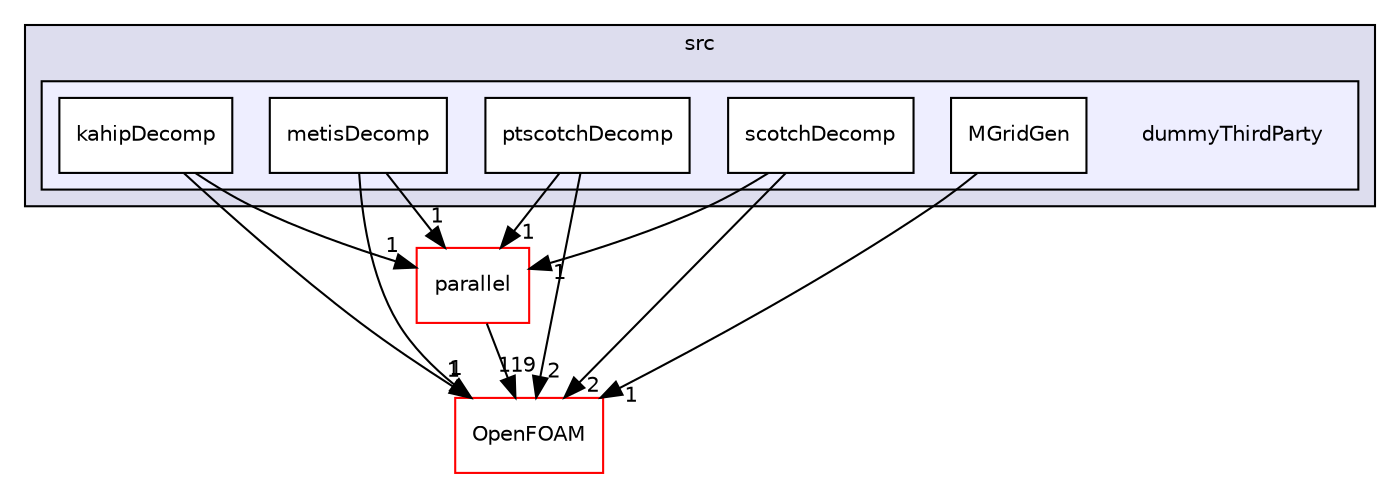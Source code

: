 digraph "src/dummyThirdParty" {
  bgcolor=transparent;
  compound=true
  node [ fontsize="10", fontname="Helvetica"];
  edge [ labelfontsize="10", labelfontname="Helvetica"];
  subgraph clusterdir_68267d1309a1af8e8297ef4c3efbcdba {
    graph [ bgcolor="#ddddee", pencolor="black", label="src" fontname="Helvetica", fontsize="10", URL="dir_68267d1309a1af8e8297ef4c3efbcdba.html"]
  subgraph clusterdir_3dbf595be03a0daf8d8ce1c2eec1d958 {
    graph [ bgcolor="#eeeeff", pencolor="black", label="" URL="dir_3dbf595be03a0daf8d8ce1c2eec1d958.html"];
    dir_3dbf595be03a0daf8d8ce1c2eec1d958 [shape=plaintext label="dummyThirdParty"];
    dir_66c7d5d5df708a693a3b5dcb40432970 [shape=box label="kahipDecomp" color="black" fillcolor="white" style="filled" URL="dir_66c7d5d5df708a693a3b5dcb40432970.html"];
    dir_7636194730205d6a44098d3b24970dbc [shape=box label="metisDecomp" color="black" fillcolor="white" style="filled" URL="dir_7636194730205d6a44098d3b24970dbc.html"];
    dir_cbdaaa625117f37011a887847112bebe [shape=box label="MGridGen" color="black" fillcolor="white" style="filled" URL="dir_cbdaaa625117f37011a887847112bebe.html"];
    dir_deba9be9881ff6097d1d495108401d7c [shape=box label="ptscotchDecomp" color="black" fillcolor="white" style="filled" URL="dir_deba9be9881ff6097d1d495108401d7c.html"];
    dir_1784e4e99bd9d0104333df34d7f41bae [shape=box label="scotchDecomp" color="black" fillcolor="white" style="filled" URL="dir_1784e4e99bd9d0104333df34d7f41bae.html"];
  }
  }
  dir_72b2b5518d1565784443265ec6729f79 [shape=box label="parallel" color="red" URL="dir_72b2b5518d1565784443265ec6729f79.html"];
  dir_c5473ff19b20e6ec4dfe5c310b3778a8 [shape=box label="OpenFOAM" color="red" URL="dir_c5473ff19b20e6ec4dfe5c310b3778a8.html"];
  dir_1784e4e99bd9d0104333df34d7f41bae->dir_72b2b5518d1565784443265ec6729f79 [headlabel="1", labeldistance=1.5 headhref="dir_000569_002969.html"];
  dir_1784e4e99bd9d0104333df34d7f41bae->dir_c5473ff19b20e6ec4dfe5c310b3778a8 [headlabel="2", labeldistance=1.5 headhref="dir_000569_002151.html"];
  dir_66c7d5d5df708a693a3b5dcb40432970->dir_72b2b5518d1565784443265ec6729f79 [headlabel="1", labeldistance=1.5 headhref="dir_000565_002969.html"];
  dir_66c7d5d5df708a693a3b5dcb40432970->dir_c5473ff19b20e6ec4dfe5c310b3778a8 [headlabel="1", labeldistance=1.5 headhref="dir_000565_002151.html"];
  dir_72b2b5518d1565784443265ec6729f79->dir_c5473ff19b20e6ec4dfe5c310b3778a8 [headlabel="119", labeldistance=1.5 headhref="dir_002969_002151.html"];
  dir_deba9be9881ff6097d1d495108401d7c->dir_72b2b5518d1565784443265ec6729f79 [headlabel="1", labeldistance=1.5 headhref="dir_000568_002969.html"];
  dir_deba9be9881ff6097d1d495108401d7c->dir_c5473ff19b20e6ec4dfe5c310b3778a8 [headlabel="2", labeldistance=1.5 headhref="dir_000568_002151.html"];
  dir_7636194730205d6a44098d3b24970dbc->dir_72b2b5518d1565784443265ec6729f79 [headlabel="1", labeldistance=1.5 headhref="dir_000566_002969.html"];
  dir_7636194730205d6a44098d3b24970dbc->dir_c5473ff19b20e6ec4dfe5c310b3778a8 [headlabel="1", labeldistance=1.5 headhref="dir_000566_002151.html"];
  dir_cbdaaa625117f37011a887847112bebe->dir_c5473ff19b20e6ec4dfe5c310b3778a8 [headlabel="1", labeldistance=1.5 headhref="dir_000567_002151.html"];
}
